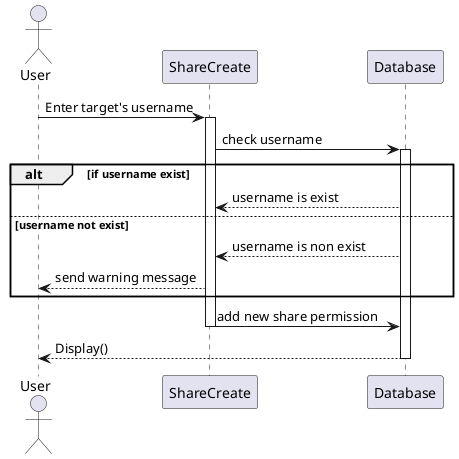 @startuml
Actor User
User -> ShareCreate : Enter target's username
activate ShareCreate
ShareCreate -> Database : check username
activate Database
alt if username exist
Database --> ShareCreate  : username is exist
else username not exist
Database --> ShareCreate  : username is non exist
ShareCreate  --> User : send warning message
end
ShareCreate -> Database : add new share permission
deactivate ShareCreate
Database --> User : Display()
deactivate Database
@enduml
